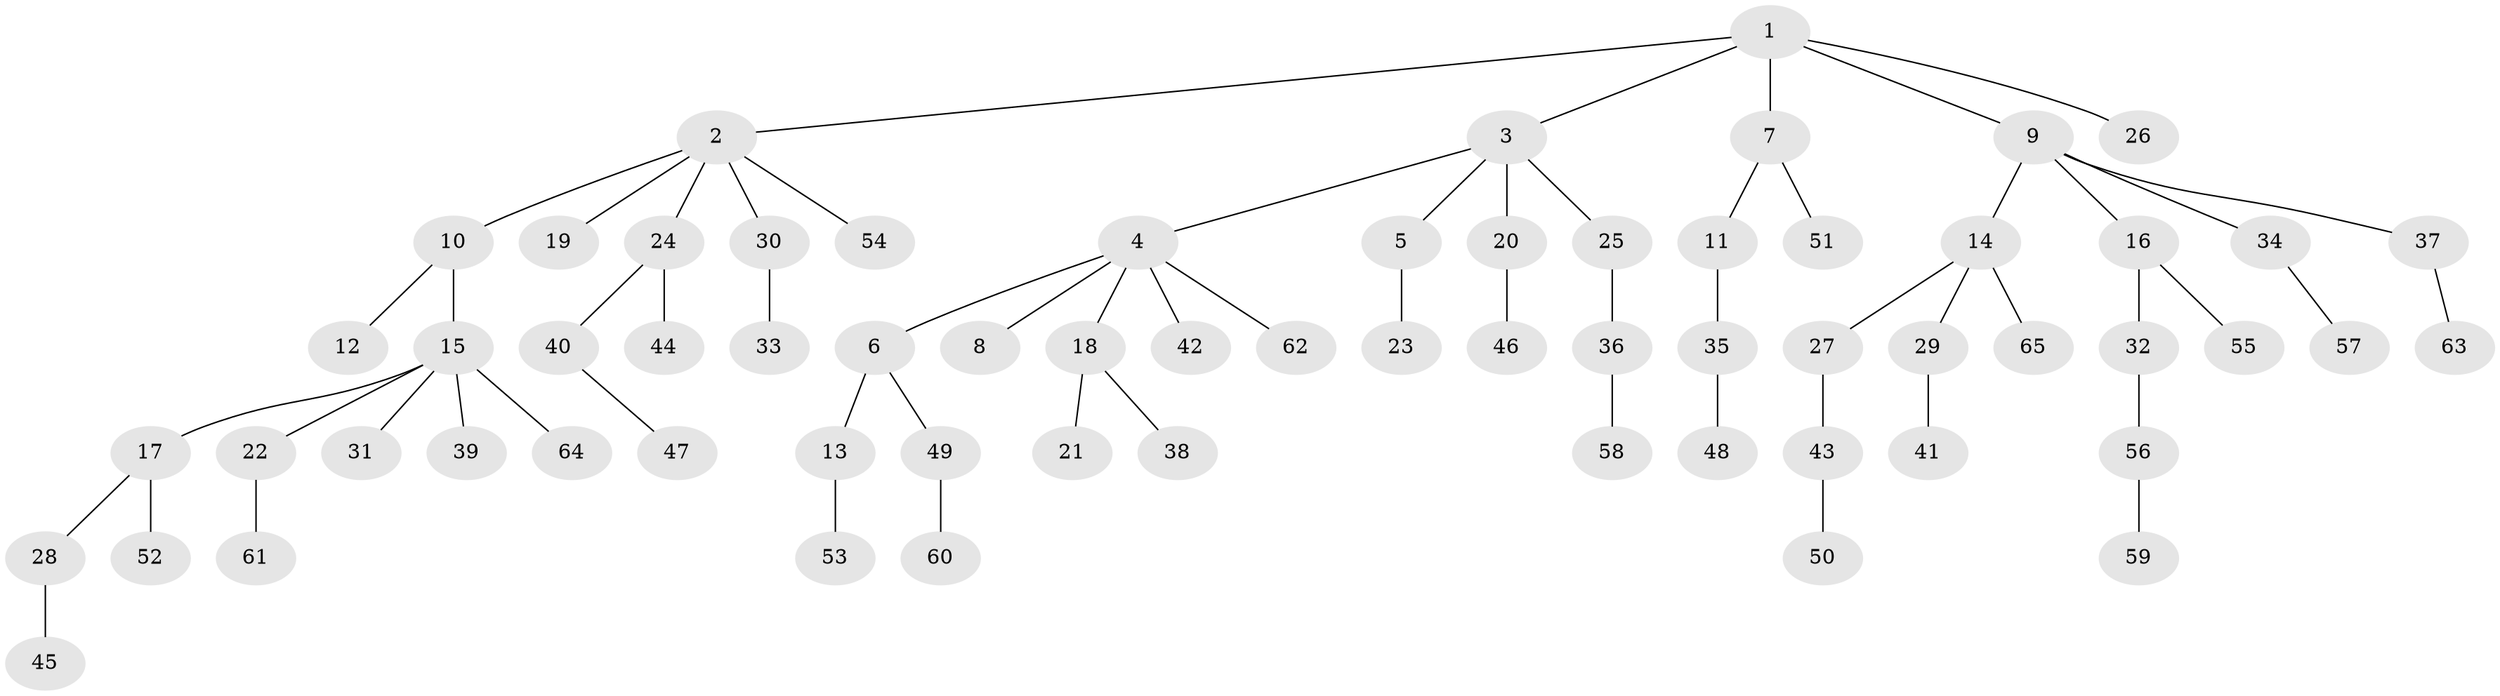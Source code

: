 // Generated by graph-tools (version 1.1) at 2025/52/03/09/25 04:52:53]
// undirected, 65 vertices, 64 edges
graph export_dot {
graph [start="1"]
  node [color=gray90,style=filled];
  1;
  2;
  3;
  4;
  5;
  6;
  7;
  8;
  9;
  10;
  11;
  12;
  13;
  14;
  15;
  16;
  17;
  18;
  19;
  20;
  21;
  22;
  23;
  24;
  25;
  26;
  27;
  28;
  29;
  30;
  31;
  32;
  33;
  34;
  35;
  36;
  37;
  38;
  39;
  40;
  41;
  42;
  43;
  44;
  45;
  46;
  47;
  48;
  49;
  50;
  51;
  52;
  53;
  54;
  55;
  56;
  57;
  58;
  59;
  60;
  61;
  62;
  63;
  64;
  65;
  1 -- 2;
  1 -- 3;
  1 -- 7;
  1 -- 9;
  1 -- 26;
  2 -- 10;
  2 -- 19;
  2 -- 24;
  2 -- 30;
  2 -- 54;
  3 -- 4;
  3 -- 5;
  3 -- 20;
  3 -- 25;
  4 -- 6;
  4 -- 8;
  4 -- 18;
  4 -- 42;
  4 -- 62;
  5 -- 23;
  6 -- 13;
  6 -- 49;
  7 -- 11;
  7 -- 51;
  9 -- 14;
  9 -- 16;
  9 -- 34;
  9 -- 37;
  10 -- 12;
  10 -- 15;
  11 -- 35;
  13 -- 53;
  14 -- 27;
  14 -- 29;
  14 -- 65;
  15 -- 17;
  15 -- 22;
  15 -- 31;
  15 -- 39;
  15 -- 64;
  16 -- 32;
  16 -- 55;
  17 -- 28;
  17 -- 52;
  18 -- 21;
  18 -- 38;
  20 -- 46;
  22 -- 61;
  24 -- 40;
  24 -- 44;
  25 -- 36;
  27 -- 43;
  28 -- 45;
  29 -- 41;
  30 -- 33;
  32 -- 56;
  34 -- 57;
  35 -- 48;
  36 -- 58;
  37 -- 63;
  40 -- 47;
  43 -- 50;
  49 -- 60;
  56 -- 59;
}
